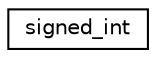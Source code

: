 digraph "Graphical Class Hierarchy"
{
  edge [fontname="Helvetica",fontsize="10",labelfontname="Helvetica",labelfontsize="10"];
  node [fontname="Helvetica",fontsize="10",shape=record];
  rankdir="LR";
  Node0 [label="signed_int",height=0.2,width=0.4,color="black", fillcolor="white", style="filled",URL="$structsigned__int.html",tooltip="serializes a 32 bit signed integer in as few bytes as possible "];
}

